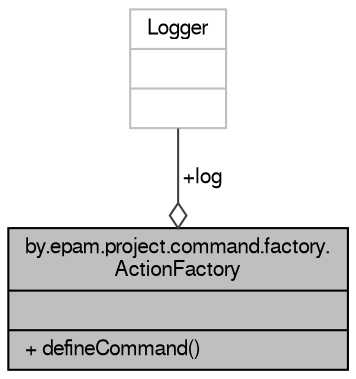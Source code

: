 digraph "by.epam.project.command.factory.ActionFactory"
{
  bgcolor="transparent";
  edge [fontname="FreeSans",fontsize="10",labelfontname="FreeSans",labelfontsize="10"];
  node [fontname="FreeSans",fontsize="10",shape=record];
  Node1 [label="{by.epam.project.command.factory.\lActionFactory\n||+ defineCommand()\l}",height=0.2,width=0.4,color="black", fillcolor="grey75", style="filled", fontcolor="black"];
  Node2 -> Node1 [color="grey25",fontsize="10",style="solid",label=" +log" ,arrowhead="odiamond",fontname="FreeSans"];
  Node2 [label="{Logger\n||}",height=0.2,width=0.4,color="grey75"];
}
